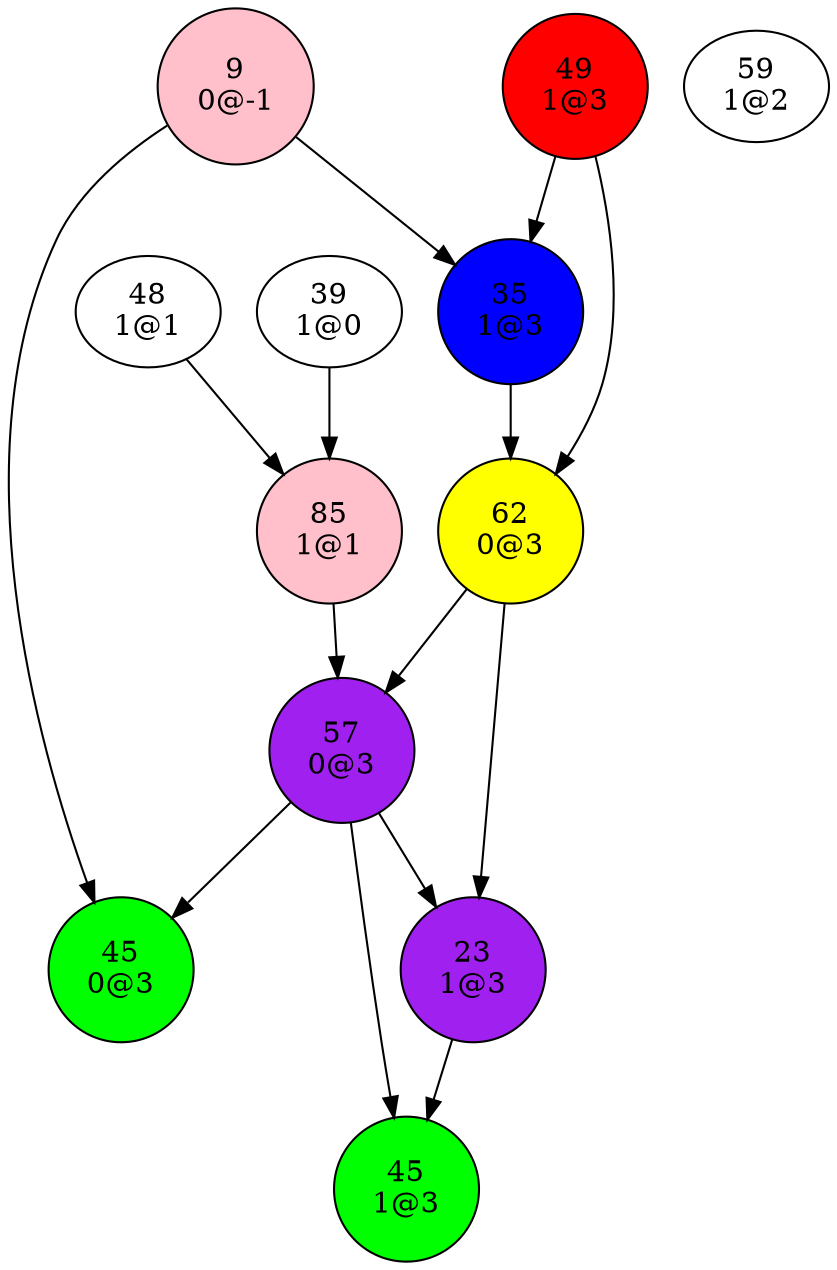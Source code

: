 digraph {
"9
0@-1"->"35
1@3";
"9
0@-1"->"45
0@3";
"23
1@3"->"45
1@3";
"35
1@3"->"62
0@3";
"39
1@0"->"85
1@1";
"45
0@3";
"45
1@3";
"48
1@1"->"85
1@1";
"49
1@3"->"35
1@3";
"49
1@3"->"62
0@3";
"57
0@3"->"23
1@3";
"57
0@3"->"45
0@3";
"57
0@3"->"45
1@3";
"59
1@2";
"62
0@3"->"23
1@3";
"62
0@3"->"57
0@3";
"85
1@1"->"57
0@3";
"9
0@-1"[shape=circle, style=filled, fillcolor=pink];
"23
1@3"[shape=circle, style=filled, fillcolor=purple];
"35
1@3"[shape=circle, style=filled, fillcolor=blue];
"45
0@3"[shape=circle, style=filled, fillcolor=green];
"45
1@3"[shape=circle, style=filled, fillcolor=green];
"49
1@3"[shape=circle, style=filled, fillcolor=red];
"57
0@3"[shape=circle, style=filled, fillcolor=purple];
"62
0@3"[shape=circle, style=filled, fillcolor=yellow];
"85
1@1"[shape=circle, style=filled, fillcolor=pink];
}